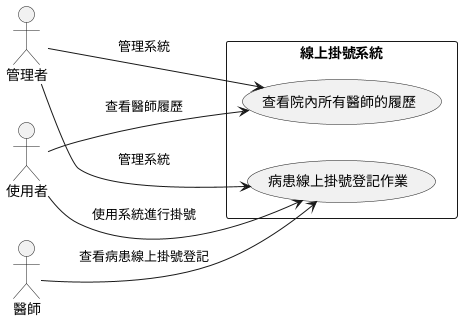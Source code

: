 @startuml

left to right direction

actor User as "使用者"
actor Doctor as "醫師"
actor Administrator as "管理者"

rectangle "線上掛號系統" {
    usecase "病患線上掛號登記作業" as UC1
    usecase "查看院內所有醫師的履歷" as UC2
}

User --> UC1: 使用系統進行掛號
User --> UC2: 查看醫師履歷
Doctor --> UC1: 查看病患線上掛號登記
Administrator --> UC1: 管理系統
Administrator --> UC2: 管理系統

@enduml
